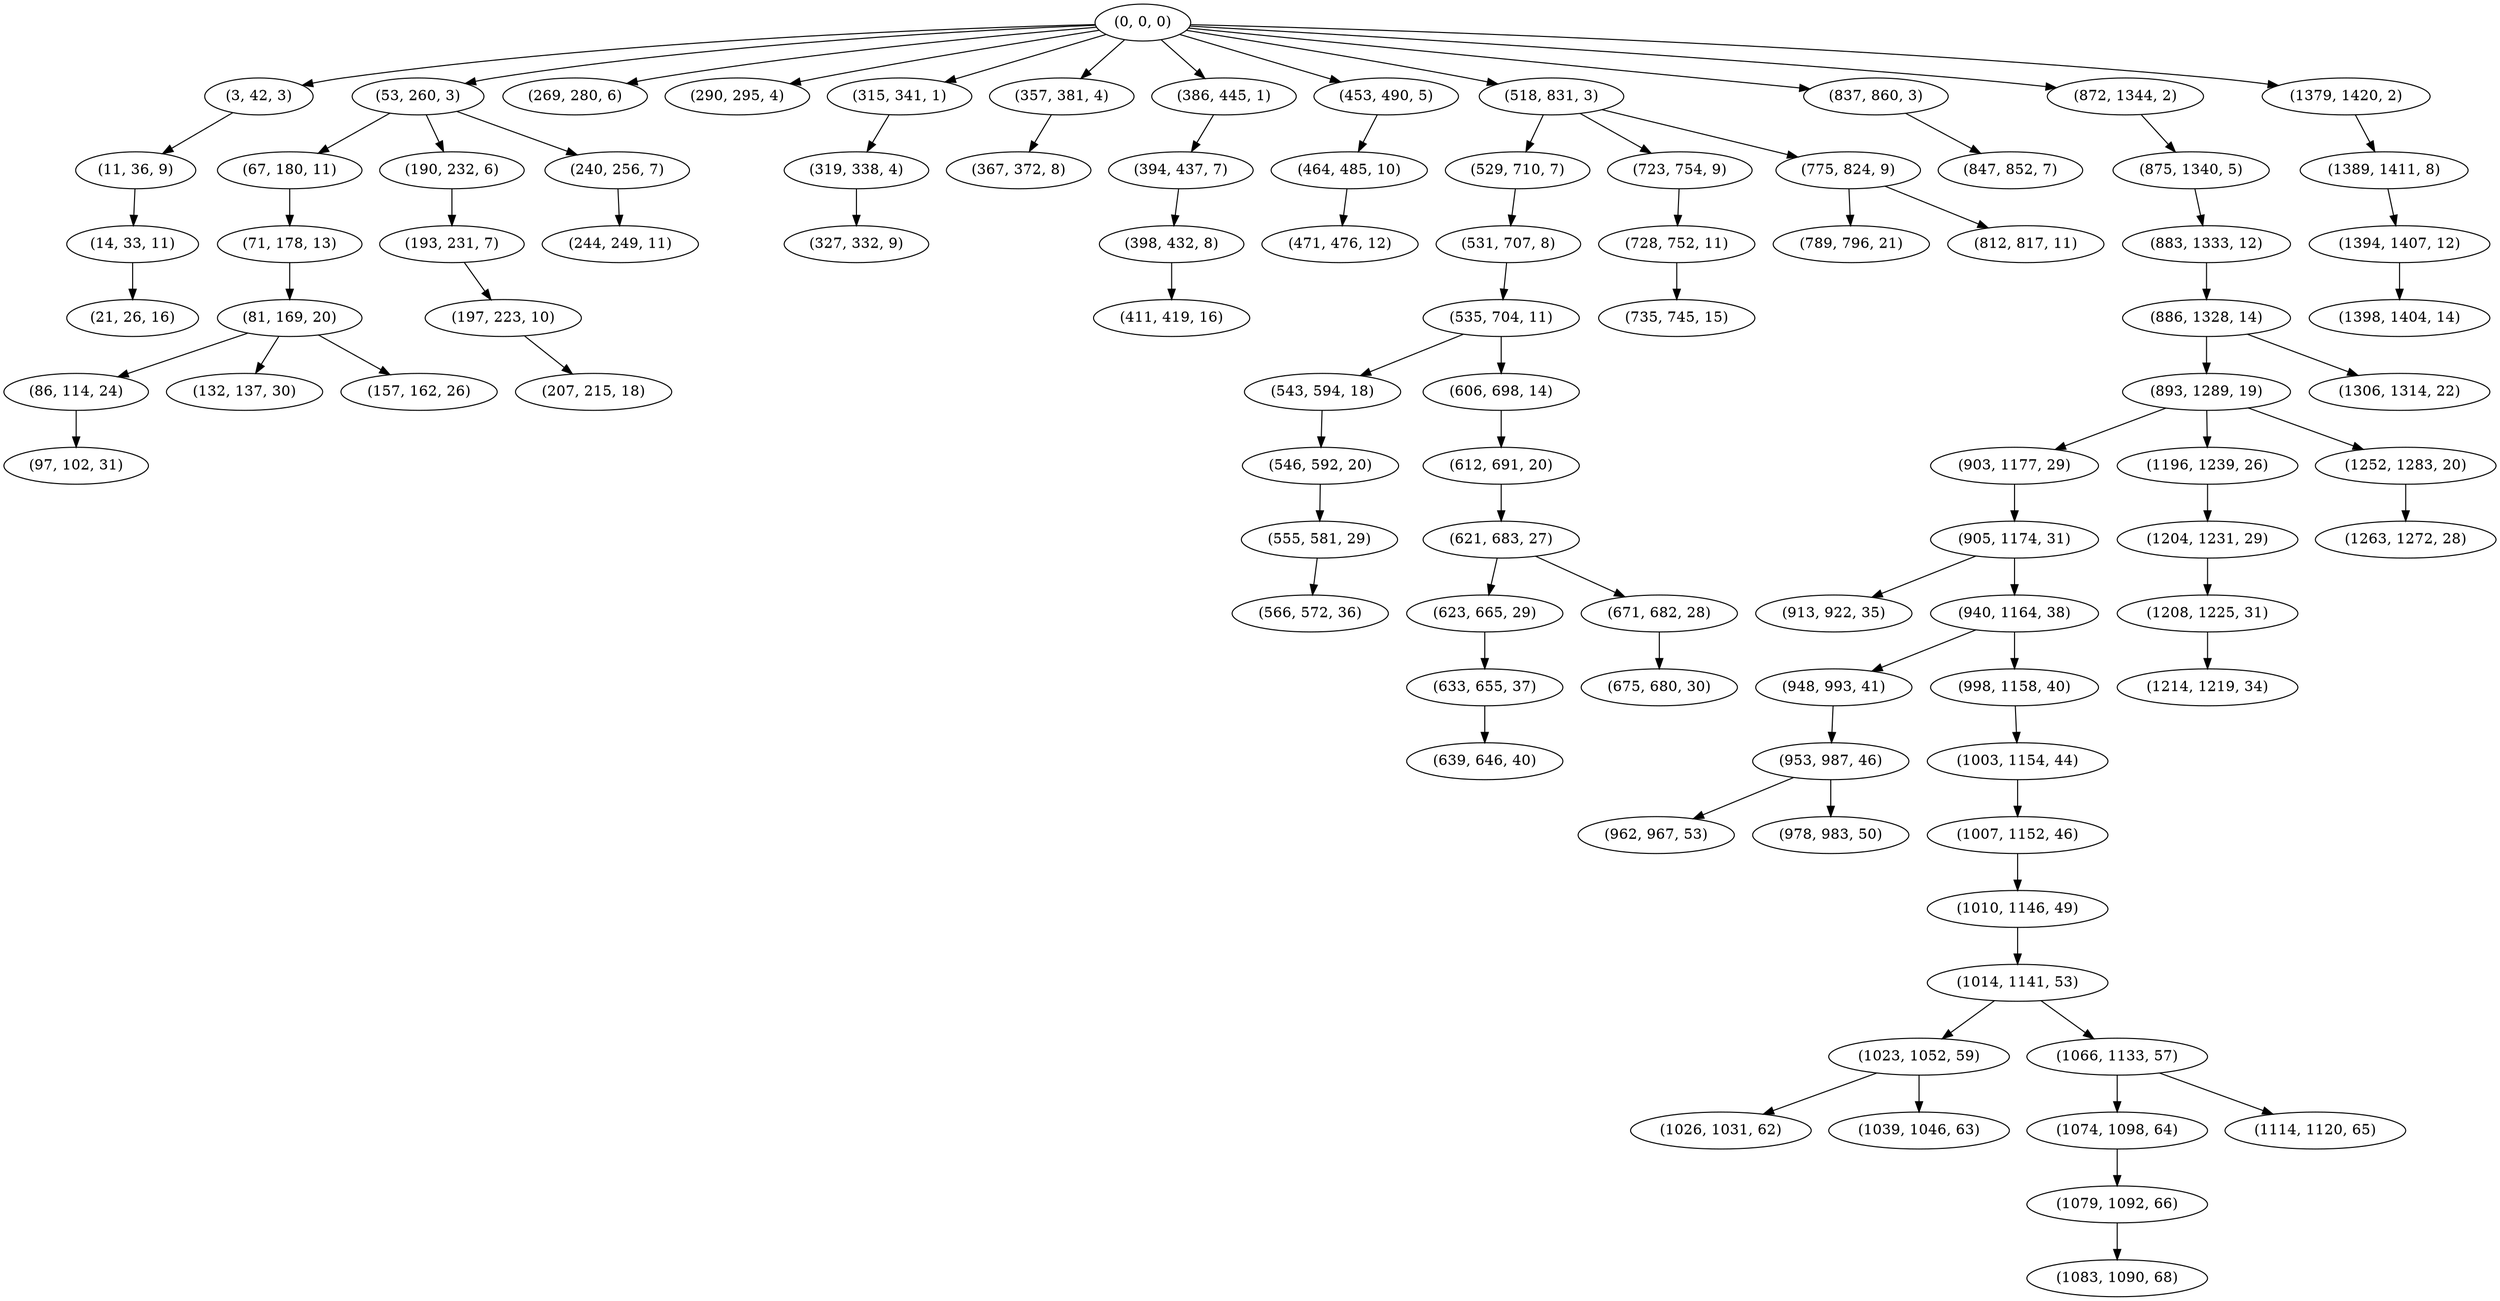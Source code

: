 digraph tree {
    "(0, 0, 0)";
    "(3, 42, 3)";
    "(11, 36, 9)";
    "(14, 33, 11)";
    "(21, 26, 16)";
    "(53, 260, 3)";
    "(67, 180, 11)";
    "(71, 178, 13)";
    "(81, 169, 20)";
    "(86, 114, 24)";
    "(97, 102, 31)";
    "(132, 137, 30)";
    "(157, 162, 26)";
    "(190, 232, 6)";
    "(193, 231, 7)";
    "(197, 223, 10)";
    "(207, 215, 18)";
    "(240, 256, 7)";
    "(244, 249, 11)";
    "(269, 280, 6)";
    "(290, 295, 4)";
    "(315, 341, 1)";
    "(319, 338, 4)";
    "(327, 332, 9)";
    "(357, 381, 4)";
    "(367, 372, 8)";
    "(386, 445, 1)";
    "(394, 437, 7)";
    "(398, 432, 8)";
    "(411, 419, 16)";
    "(453, 490, 5)";
    "(464, 485, 10)";
    "(471, 476, 12)";
    "(518, 831, 3)";
    "(529, 710, 7)";
    "(531, 707, 8)";
    "(535, 704, 11)";
    "(543, 594, 18)";
    "(546, 592, 20)";
    "(555, 581, 29)";
    "(566, 572, 36)";
    "(606, 698, 14)";
    "(612, 691, 20)";
    "(621, 683, 27)";
    "(623, 665, 29)";
    "(633, 655, 37)";
    "(639, 646, 40)";
    "(671, 682, 28)";
    "(675, 680, 30)";
    "(723, 754, 9)";
    "(728, 752, 11)";
    "(735, 745, 15)";
    "(775, 824, 9)";
    "(789, 796, 21)";
    "(812, 817, 11)";
    "(837, 860, 3)";
    "(847, 852, 7)";
    "(872, 1344, 2)";
    "(875, 1340, 5)";
    "(883, 1333, 12)";
    "(886, 1328, 14)";
    "(893, 1289, 19)";
    "(903, 1177, 29)";
    "(905, 1174, 31)";
    "(913, 922, 35)";
    "(940, 1164, 38)";
    "(948, 993, 41)";
    "(953, 987, 46)";
    "(962, 967, 53)";
    "(978, 983, 50)";
    "(998, 1158, 40)";
    "(1003, 1154, 44)";
    "(1007, 1152, 46)";
    "(1010, 1146, 49)";
    "(1014, 1141, 53)";
    "(1023, 1052, 59)";
    "(1026, 1031, 62)";
    "(1039, 1046, 63)";
    "(1066, 1133, 57)";
    "(1074, 1098, 64)";
    "(1079, 1092, 66)";
    "(1083, 1090, 68)";
    "(1114, 1120, 65)";
    "(1196, 1239, 26)";
    "(1204, 1231, 29)";
    "(1208, 1225, 31)";
    "(1214, 1219, 34)";
    "(1252, 1283, 20)";
    "(1263, 1272, 28)";
    "(1306, 1314, 22)";
    "(1379, 1420, 2)";
    "(1389, 1411, 8)";
    "(1394, 1407, 12)";
    "(1398, 1404, 14)";
    "(0, 0, 0)" -> "(3, 42, 3)";
    "(0, 0, 0)" -> "(53, 260, 3)";
    "(0, 0, 0)" -> "(269, 280, 6)";
    "(0, 0, 0)" -> "(290, 295, 4)";
    "(0, 0, 0)" -> "(315, 341, 1)";
    "(0, 0, 0)" -> "(357, 381, 4)";
    "(0, 0, 0)" -> "(386, 445, 1)";
    "(0, 0, 0)" -> "(453, 490, 5)";
    "(0, 0, 0)" -> "(518, 831, 3)";
    "(0, 0, 0)" -> "(837, 860, 3)";
    "(0, 0, 0)" -> "(872, 1344, 2)";
    "(0, 0, 0)" -> "(1379, 1420, 2)";
    "(3, 42, 3)" -> "(11, 36, 9)";
    "(11, 36, 9)" -> "(14, 33, 11)";
    "(14, 33, 11)" -> "(21, 26, 16)";
    "(53, 260, 3)" -> "(67, 180, 11)";
    "(53, 260, 3)" -> "(190, 232, 6)";
    "(53, 260, 3)" -> "(240, 256, 7)";
    "(67, 180, 11)" -> "(71, 178, 13)";
    "(71, 178, 13)" -> "(81, 169, 20)";
    "(81, 169, 20)" -> "(86, 114, 24)";
    "(81, 169, 20)" -> "(132, 137, 30)";
    "(81, 169, 20)" -> "(157, 162, 26)";
    "(86, 114, 24)" -> "(97, 102, 31)";
    "(190, 232, 6)" -> "(193, 231, 7)";
    "(193, 231, 7)" -> "(197, 223, 10)";
    "(197, 223, 10)" -> "(207, 215, 18)";
    "(240, 256, 7)" -> "(244, 249, 11)";
    "(315, 341, 1)" -> "(319, 338, 4)";
    "(319, 338, 4)" -> "(327, 332, 9)";
    "(357, 381, 4)" -> "(367, 372, 8)";
    "(386, 445, 1)" -> "(394, 437, 7)";
    "(394, 437, 7)" -> "(398, 432, 8)";
    "(398, 432, 8)" -> "(411, 419, 16)";
    "(453, 490, 5)" -> "(464, 485, 10)";
    "(464, 485, 10)" -> "(471, 476, 12)";
    "(518, 831, 3)" -> "(529, 710, 7)";
    "(518, 831, 3)" -> "(723, 754, 9)";
    "(518, 831, 3)" -> "(775, 824, 9)";
    "(529, 710, 7)" -> "(531, 707, 8)";
    "(531, 707, 8)" -> "(535, 704, 11)";
    "(535, 704, 11)" -> "(543, 594, 18)";
    "(535, 704, 11)" -> "(606, 698, 14)";
    "(543, 594, 18)" -> "(546, 592, 20)";
    "(546, 592, 20)" -> "(555, 581, 29)";
    "(555, 581, 29)" -> "(566, 572, 36)";
    "(606, 698, 14)" -> "(612, 691, 20)";
    "(612, 691, 20)" -> "(621, 683, 27)";
    "(621, 683, 27)" -> "(623, 665, 29)";
    "(621, 683, 27)" -> "(671, 682, 28)";
    "(623, 665, 29)" -> "(633, 655, 37)";
    "(633, 655, 37)" -> "(639, 646, 40)";
    "(671, 682, 28)" -> "(675, 680, 30)";
    "(723, 754, 9)" -> "(728, 752, 11)";
    "(728, 752, 11)" -> "(735, 745, 15)";
    "(775, 824, 9)" -> "(789, 796, 21)";
    "(775, 824, 9)" -> "(812, 817, 11)";
    "(837, 860, 3)" -> "(847, 852, 7)";
    "(872, 1344, 2)" -> "(875, 1340, 5)";
    "(875, 1340, 5)" -> "(883, 1333, 12)";
    "(883, 1333, 12)" -> "(886, 1328, 14)";
    "(886, 1328, 14)" -> "(893, 1289, 19)";
    "(886, 1328, 14)" -> "(1306, 1314, 22)";
    "(893, 1289, 19)" -> "(903, 1177, 29)";
    "(893, 1289, 19)" -> "(1196, 1239, 26)";
    "(893, 1289, 19)" -> "(1252, 1283, 20)";
    "(903, 1177, 29)" -> "(905, 1174, 31)";
    "(905, 1174, 31)" -> "(913, 922, 35)";
    "(905, 1174, 31)" -> "(940, 1164, 38)";
    "(940, 1164, 38)" -> "(948, 993, 41)";
    "(940, 1164, 38)" -> "(998, 1158, 40)";
    "(948, 993, 41)" -> "(953, 987, 46)";
    "(953, 987, 46)" -> "(962, 967, 53)";
    "(953, 987, 46)" -> "(978, 983, 50)";
    "(998, 1158, 40)" -> "(1003, 1154, 44)";
    "(1003, 1154, 44)" -> "(1007, 1152, 46)";
    "(1007, 1152, 46)" -> "(1010, 1146, 49)";
    "(1010, 1146, 49)" -> "(1014, 1141, 53)";
    "(1014, 1141, 53)" -> "(1023, 1052, 59)";
    "(1014, 1141, 53)" -> "(1066, 1133, 57)";
    "(1023, 1052, 59)" -> "(1026, 1031, 62)";
    "(1023, 1052, 59)" -> "(1039, 1046, 63)";
    "(1066, 1133, 57)" -> "(1074, 1098, 64)";
    "(1066, 1133, 57)" -> "(1114, 1120, 65)";
    "(1074, 1098, 64)" -> "(1079, 1092, 66)";
    "(1079, 1092, 66)" -> "(1083, 1090, 68)";
    "(1196, 1239, 26)" -> "(1204, 1231, 29)";
    "(1204, 1231, 29)" -> "(1208, 1225, 31)";
    "(1208, 1225, 31)" -> "(1214, 1219, 34)";
    "(1252, 1283, 20)" -> "(1263, 1272, 28)";
    "(1379, 1420, 2)" -> "(1389, 1411, 8)";
    "(1389, 1411, 8)" -> "(1394, 1407, 12)";
    "(1394, 1407, 12)" -> "(1398, 1404, 14)";
}
